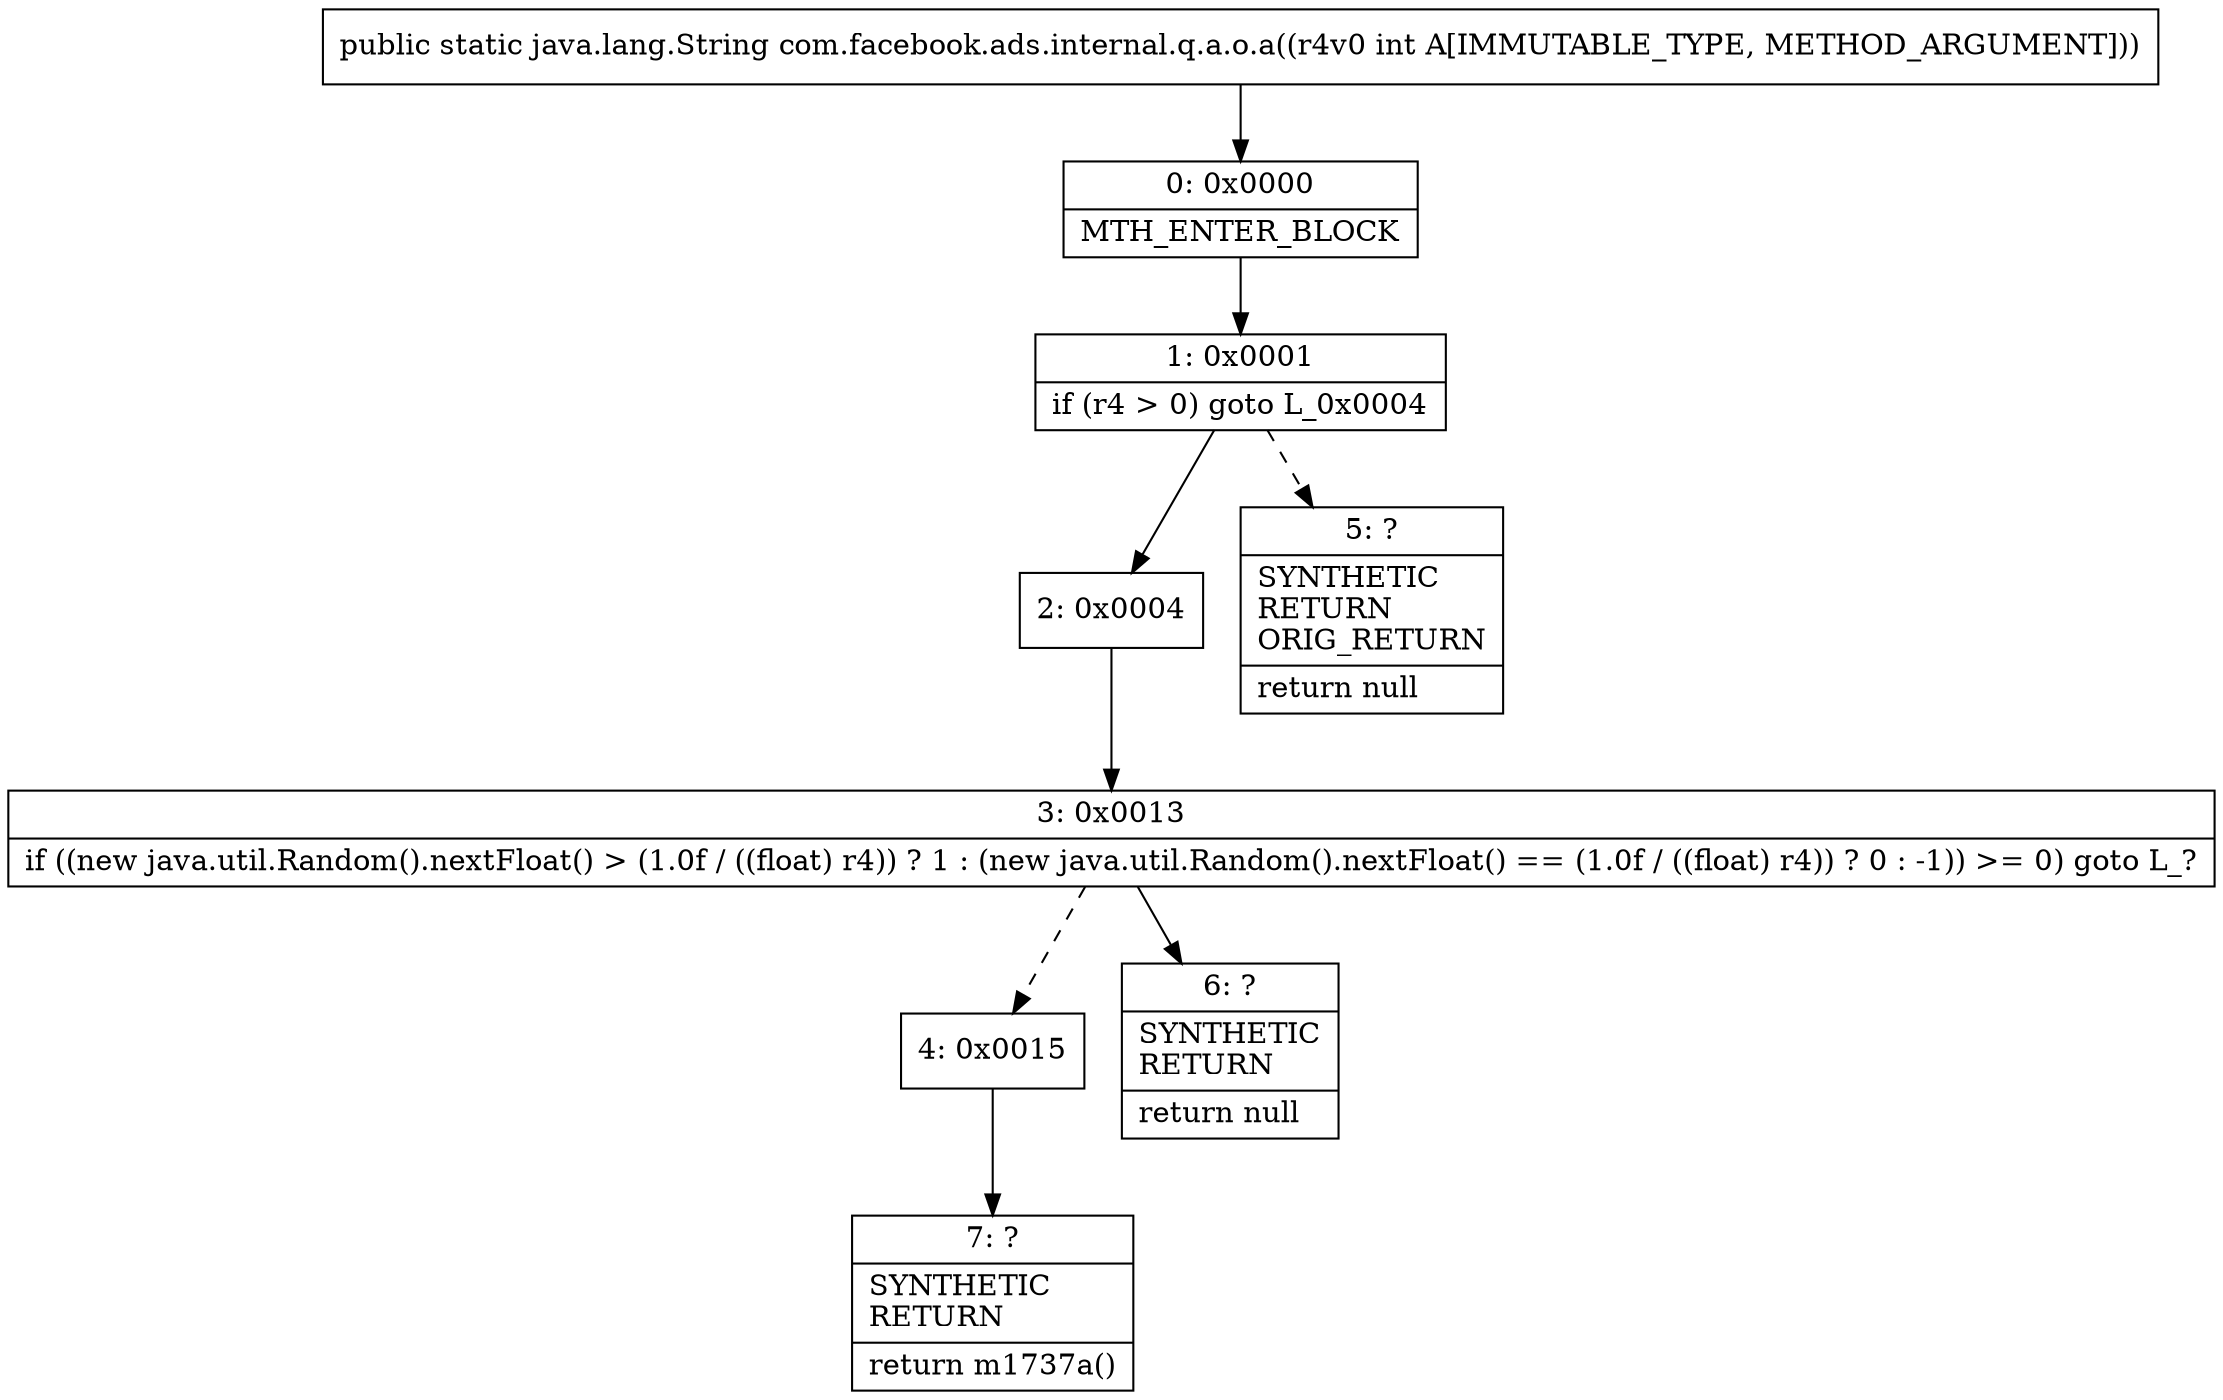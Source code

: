 digraph "CFG forcom.facebook.ads.internal.q.a.o.a(I)Ljava\/lang\/String;" {
Node_0 [shape=record,label="{0\:\ 0x0000|MTH_ENTER_BLOCK\l}"];
Node_1 [shape=record,label="{1\:\ 0x0001|if (r4 \> 0) goto L_0x0004\l}"];
Node_2 [shape=record,label="{2\:\ 0x0004}"];
Node_3 [shape=record,label="{3\:\ 0x0013|if ((new java.util.Random().nextFloat() \> (1.0f \/ ((float) r4)) ? 1 : (new java.util.Random().nextFloat() == (1.0f \/ ((float) r4)) ? 0 : \-1)) \>= 0) goto L_?\l}"];
Node_4 [shape=record,label="{4\:\ 0x0015}"];
Node_5 [shape=record,label="{5\:\ ?|SYNTHETIC\lRETURN\lORIG_RETURN\l|return null\l}"];
Node_6 [shape=record,label="{6\:\ ?|SYNTHETIC\lRETURN\l|return null\l}"];
Node_7 [shape=record,label="{7\:\ ?|SYNTHETIC\lRETURN\l|return m1737a()\l}"];
MethodNode[shape=record,label="{public static java.lang.String com.facebook.ads.internal.q.a.o.a((r4v0 int A[IMMUTABLE_TYPE, METHOD_ARGUMENT])) }"];
MethodNode -> Node_0;
Node_0 -> Node_1;
Node_1 -> Node_2;
Node_1 -> Node_5[style=dashed];
Node_2 -> Node_3;
Node_3 -> Node_4[style=dashed];
Node_3 -> Node_6;
Node_4 -> Node_7;
}

